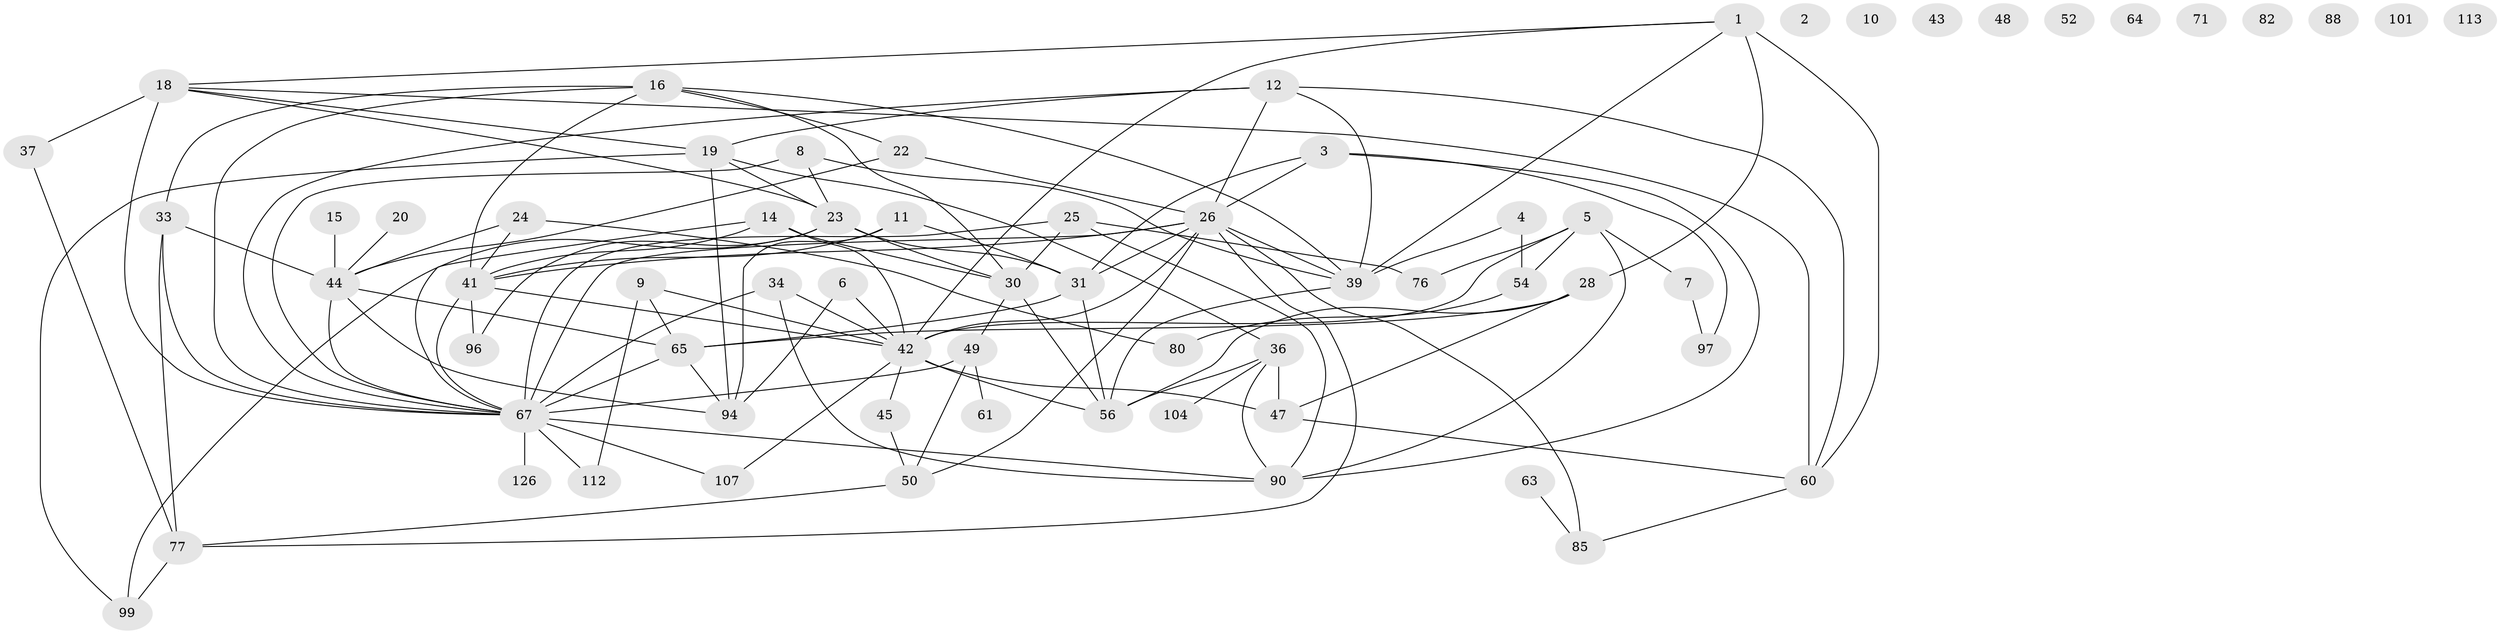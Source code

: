 // original degree distribution, {4: 0.22388059701492538, 0: 0.07462686567164178, 2: 0.208955223880597, 3: 0.17164179104477612, 5: 0.08955223880597014, 1: 0.1417910447761194, 6: 0.05223880597014925, 8: 0.007462686567164179, 7: 0.029850746268656716}
// Generated by graph-tools (version 1.1) at 2025/16/03/04/25 18:16:33]
// undirected, 67 vertices, 120 edges
graph export_dot {
graph [start="1"]
  node [color=gray90,style=filled];
  1 [super="+116"];
  2;
  3 [super="+81"];
  4;
  5 [super="+13+17"];
  6 [super="+70"];
  7;
  8;
  9;
  10;
  11;
  12;
  14;
  15;
  16 [super="+21+32"];
  18 [super="+118+53"];
  19 [super="+29"];
  20 [super="+89"];
  22 [super="+133"];
  23 [super="+57"];
  24 [super="+59"];
  25 [super="+110+27"];
  26 [super="+35+75"];
  28 [super="+62"];
  30 [super="+78"];
  31 [super="+40"];
  33;
  34 [super="+68"];
  36 [super="+105+98"];
  37;
  39 [super="+55"];
  41 [super="+86"];
  42 [super="+72+58"];
  43 [super="+123"];
  44 [super="+69+51"];
  45;
  47;
  48;
  49 [super="+128"];
  50;
  52;
  54;
  56 [super="+102+91+66"];
  60 [super="+109+100+115"];
  61;
  63 [super="+92"];
  64;
  65 [super="+106+79"];
  67 [super="+93+83+84"];
  71;
  76;
  77 [super="+87"];
  80;
  82;
  85;
  88;
  90 [super="+108"];
  94;
  96;
  97;
  99;
  101;
  104;
  107 [super="+125"];
  112;
  113;
  126;
  1 -- 42;
  1 -- 60;
  1 -- 28;
  1 -- 18;
  1 -- 39;
  3 -- 90;
  3 -- 97;
  3 -- 31;
  3 -- 26;
  4 -- 54;
  4 -- 39;
  5 -- 7;
  5 -- 90;
  5 -- 54;
  5 -- 42 [weight=2];
  5 -- 76;
  6 -- 42;
  6 -- 94;
  7 -- 97;
  8 -- 23;
  8 -- 39;
  8 -- 67;
  9 -- 112;
  9 -- 65;
  9 -- 42;
  11 -- 94;
  11 -- 31;
  11 -- 41;
  12 -- 60;
  12 -- 39;
  12 -- 26;
  12 -- 67;
  12 -- 19;
  14 -- 30;
  14 -- 41;
  14 -- 42;
  14 -- 67;
  15 -- 44;
  16 -- 30;
  16 -- 41;
  16 -- 67;
  16 -- 22;
  16 -- 39;
  16 -- 33;
  18 -- 37 [weight=3];
  18 -- 60;
  18 -- 67;
  18 -- 19;
  18 -- 23;
  19 -- 94;
  19 -- 99;
  19 -- 36;
  19 -- 23;
  20 -- 44;
  22 -- 26;
  22 -- 44 [weight=2];
  23 -- 31;
  23 -- 96;
  23 -- 99;
  23 -- 30;
  24 -- 80;
  24 -- 41;
  24 -- 44;
  25 -- 30;
  25 -- 90;
  25 -- 76;
  25 -- 67;
  26 -- 31 [weight=2];
  26 -- 39 [weight=2];
  26 -- 41 [weight=2];
  26 -- 77;
  26 -- 50;
  26 -- 85;
  26 -- 42 [weight=3];
  26 -- 67 [weight=2];
  28 -- 47;
  28 -- 65;
  28 -- 56 [weight=2];
  30 -- 56;
  30 -- 49;
  31 -- 56;
  31 -- 65;
  33 -- 44;
  33 -- 77;
  33 -- 67;
  34 -- 42;
  34 -- 67;
  34 -- 90;
  36 -- 47;
  36 -- 90;
  36 -- 104;
  36 -- 56;
  37 -- 77;
  39 -- 56;
  41 -- 96;
  41 -- 42;
  41 -- 67;
  42 -- 56;
  42 -- 45;
  42 -- 47;
  42 -- 107;
  44 -- 94;
  44 -- 65;
  44 -- 67;
  45 -- 50;
  47 -- 60;
  49 -- 50;
  49 -- 61;
  49 -- 67;
  50 -- 77;
  54 -- 80;
  60 -- 85;
  63 -- 85;
  65 -- 67;
  65 -- 94;
  67 -- 126;
  67 -- 107;
  67 -- 90;
  67 -- 112;
  77 -- 99;
}
